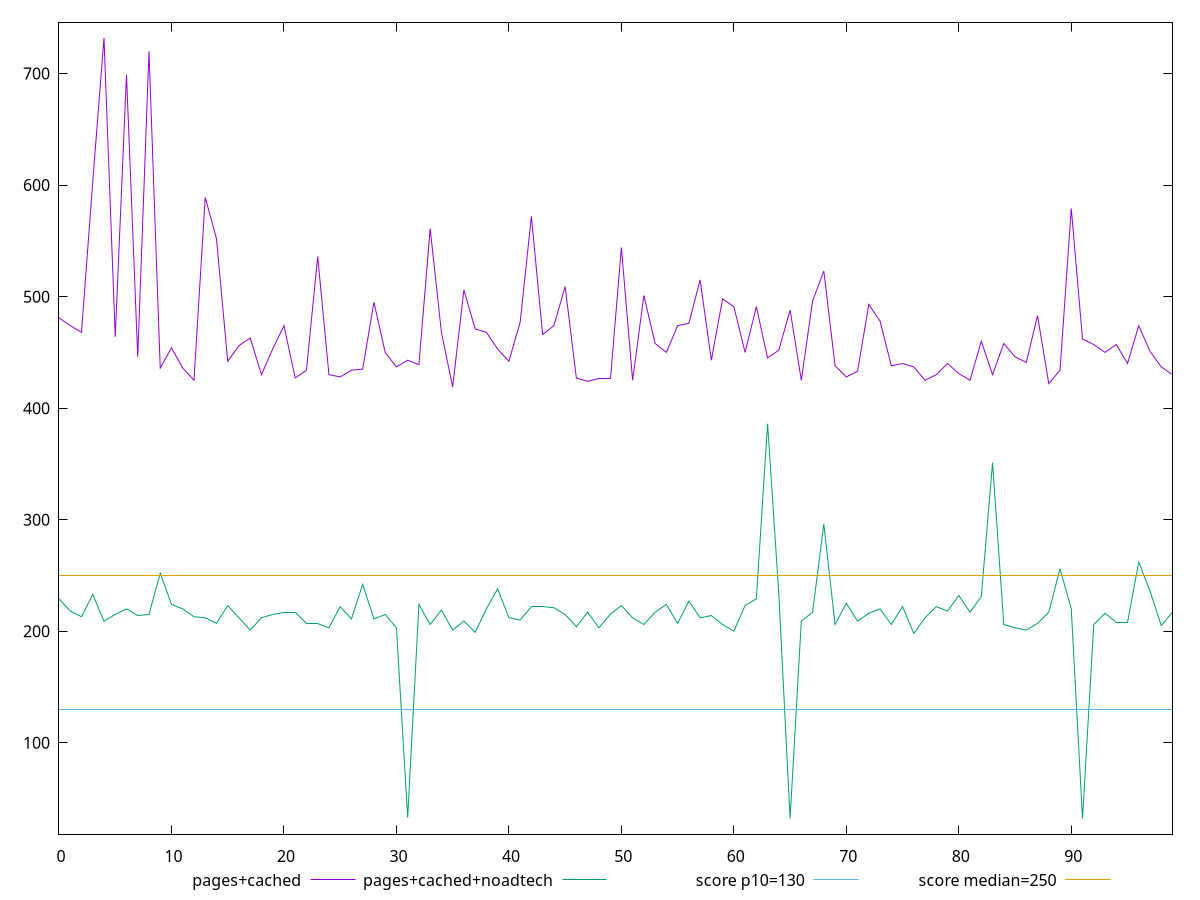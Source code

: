 reset

$pagesCached <<EOF
0 481.0000000000018
1 474
2 468
3 603
4 732
5 464
6 699
7 446
8 720
9 436
10 454
11 436
12 425
13 588.9999999999991
14 552
15 442
16 456
17 463
18 430
19 453
20 474
21 427
22 434
23 536
24 430
25 428
26 433.9999999999982
27 435
28 495
29 450
30 437
31 443
32 439
33 561
34 468
35 419
36 506
37 471
38 468
39 453
40 442
41 477
42 572
43 466
44 474
45 509
46 427
47 424
48 427
49 427
50 544
51 425
52 501
53 458
54 450
55 474
56 476
57 515
58 443
59 498
60 491
61 450
62 491
63 445
64 452
65 488
66 425
67 496
68 523
69 438
70 428
71 433
72 493
73 478
74 438
75 440
76 437
77 425
78 430
79 440
80 431
81 425
82 460
83 430
84 458
85 446
86 441
87 483
88 422
89 434
90 579
91 462
92 457
93 450
94 457
95 440
96 474
97 451
98 437
99 430
EOF

$pagesCachedNoadtech <<EOF
0 228.99999999999977
1 217.99999999999977
2 213
3 233
4 209
5 215
6 220
7 214.00000000000023
8 215
9 252
10 224.00000000000023
11 220
12 213
13 212
14 206.99999999999977
15 222.99999999999977
16 212
17 201
18 212
19 215
20 216.99999999999977
21 217
22 206.99999999999955
23 207
24 203
25 222
26 211.00000000000023
27 242
28 211.00000000000045
29 214.99999999999977
30 203
31 33
32 224
33 206
34 219
35 201
36 209
37 199
38 220
39 238
40 212
41 210
42 222
43 222.00000000000023
44 221
45 215
46 204.00000000000023
47 217
48 203.00000000000045
49 215
50 223.00000000000023
51 212
52 206
53 217
54 224
55 207
56 227.00000000000045
57 212
58 214
59 205.99999999999977
60 200
61 223.00000000000023
62 229
63 386
64 232.99999999999977
65 32
66 209
67 217.00000000000023
68 295.9999999999998
69 206
70 225
71 209
72 215.99999999999977
73 219.99999999999955
74 206
75 222
76 198
77 212
78 222
79 218
80 232.00000000000023
81 217
82 231.00000000000023
83 350.9999999999998
84 206
85 203.00000000000023
86 201.00000000000023
87 206.99999999999977
88 217
89 256
90 220
91 32
92 206.00000000000023
93 216
94 208.00000000000023
95 208.00000000000023
96 261.9999999999998
97 236.00000000000023
98 205
99 217.00000000000023
EOF

set key outside below
set xrange [0:99]
set yrange [18:746]
set trange [18:746]
set terminal svg size 640, 520 enhanced background rgb 'white'
set output "report_00020_2021-02-19T21:17:38.612Z2/max-potential-fid/comparison/line/1_vs_2.svg"

plot $pagesCached title "pages+cached" with line, \
     $pagesCachedNoadtech title "pages+cached+noadtech" with line, \
     130 title "score p10=130", \
     250 title "score median=250"

reset
